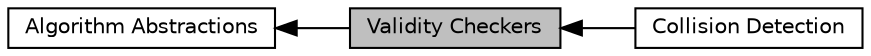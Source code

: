 digraph "Validity Checkers"
{
  edge [fontname="Helvetica",fontsize="10",labelfontname="Helvetica",labelfontsize="10"];
  node [fontname="Helvetica",fontsize="10",shape=box];
  rankdir=LR;
  Node2 [label="Algorithm Abstractions",height=0.2,width=0.4,color="black", fillcolor="white", style="filled",URL="$group__AlgorithmAbstractions.html",tooltip=" "];
  Node3 [label="Collision Detection",height=0.2,width=0.4,color="black", fillcolor="white", style="filled",URL="$group__CollisionDetection.html",tooltip="Collision Detection (CD) determines if a robot placed at a certain configuration is in collision with..."];
  Node1 [label="Validity Checkers",height=0.2,width=0.4,color="black", fillcolor="grey75", style="filled", fontcolor="black",tooltip="Validity Checkers (VC) determine if a configuration is in  or ."];
  Node2->Node1 [shape=plaintext, dir="back", style="solid"];
  Node1->Node3 [shape=plaintext, dir="back", style="solid"];
}
